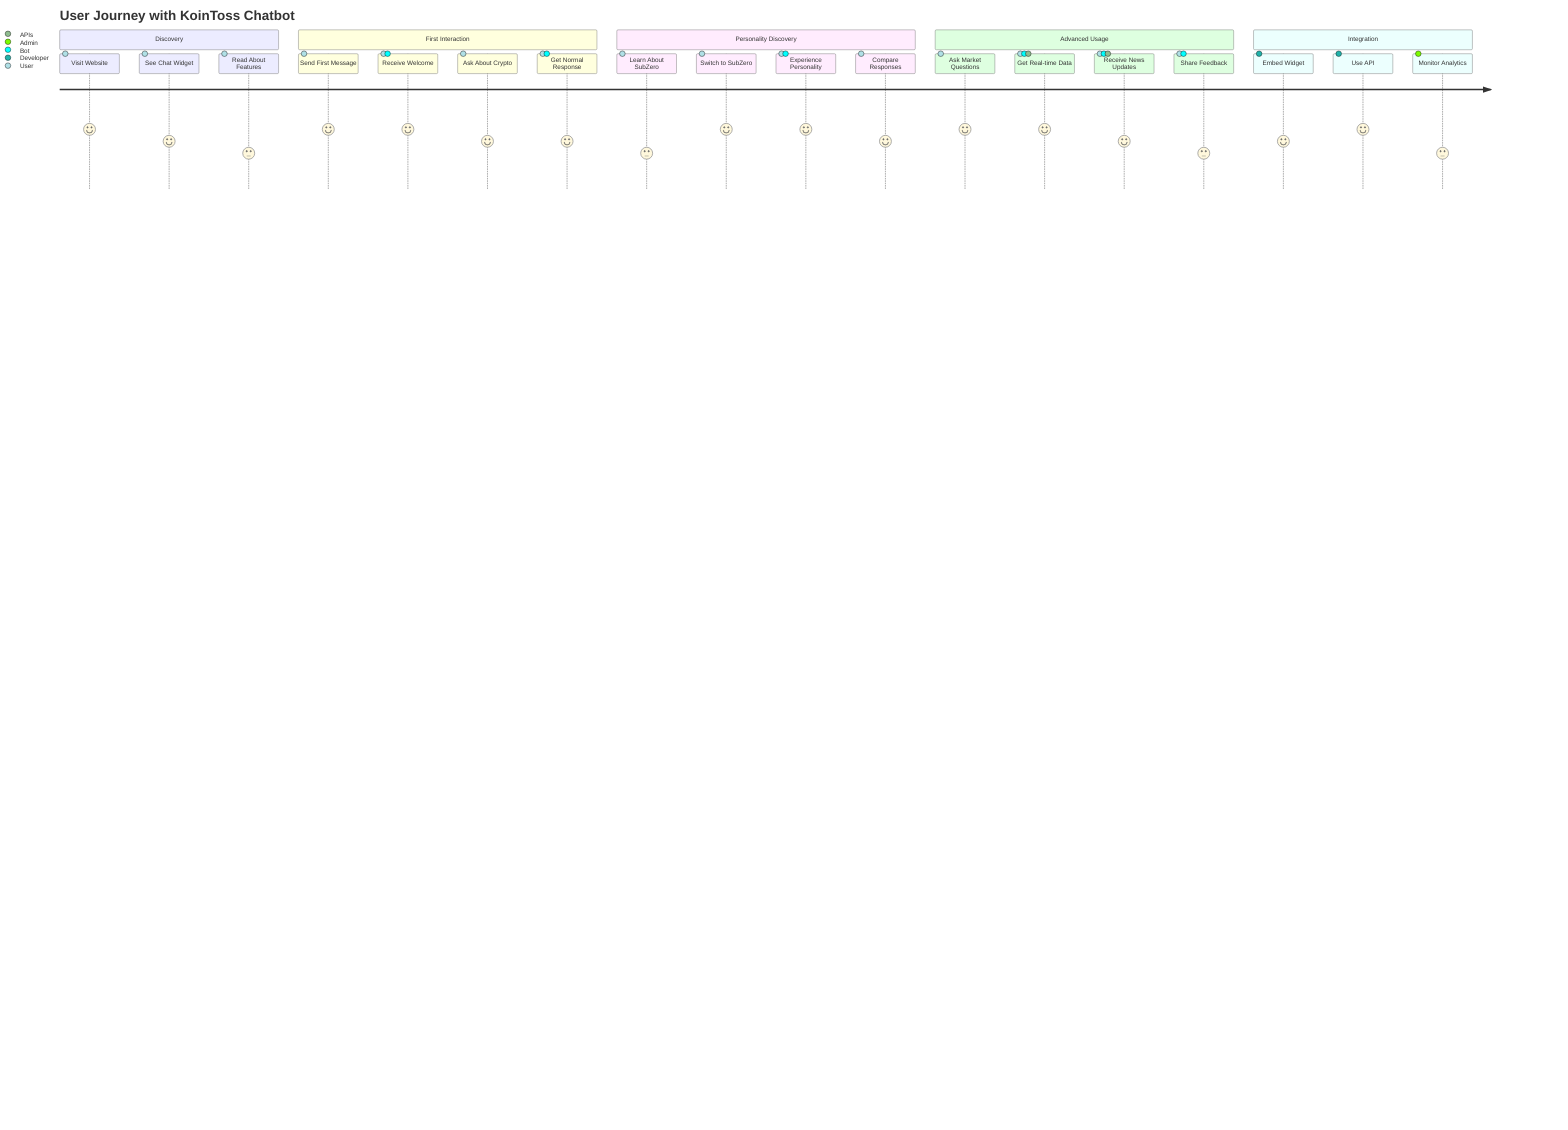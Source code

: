 journey
    title User Journey with KoinToss Chatbot
    section Discovery
      Visit Website: 5: User
      See Chat Widget: 4: User
      Read About Features: 3: User
    section First Interaction
      Send First Message: 5: User
      Receive Welcome: 5: User, Bot
      Ask About Crypto: 4: User
      Get Normal Response: 4: User, Bot
    section Personality Discovery
      Learn About SubZero: 3: User
      Switch to SubZero: 5: User
      Experience Personality: 5: User, Bot
      Compare Responses: 4: User
    section Advanced Usage
      Ask Market Questions: 5: User
      Get Real-time Data: 5: User, Bot, APIs
      Receive News Updates: 4: User, Bot, APIs
      Share Feedback: 3: User, Bot
    section Integration
      Embed Widget: 4: Developer
      Use API: 5: Developer
      Monitor Analytics: 3: Admin